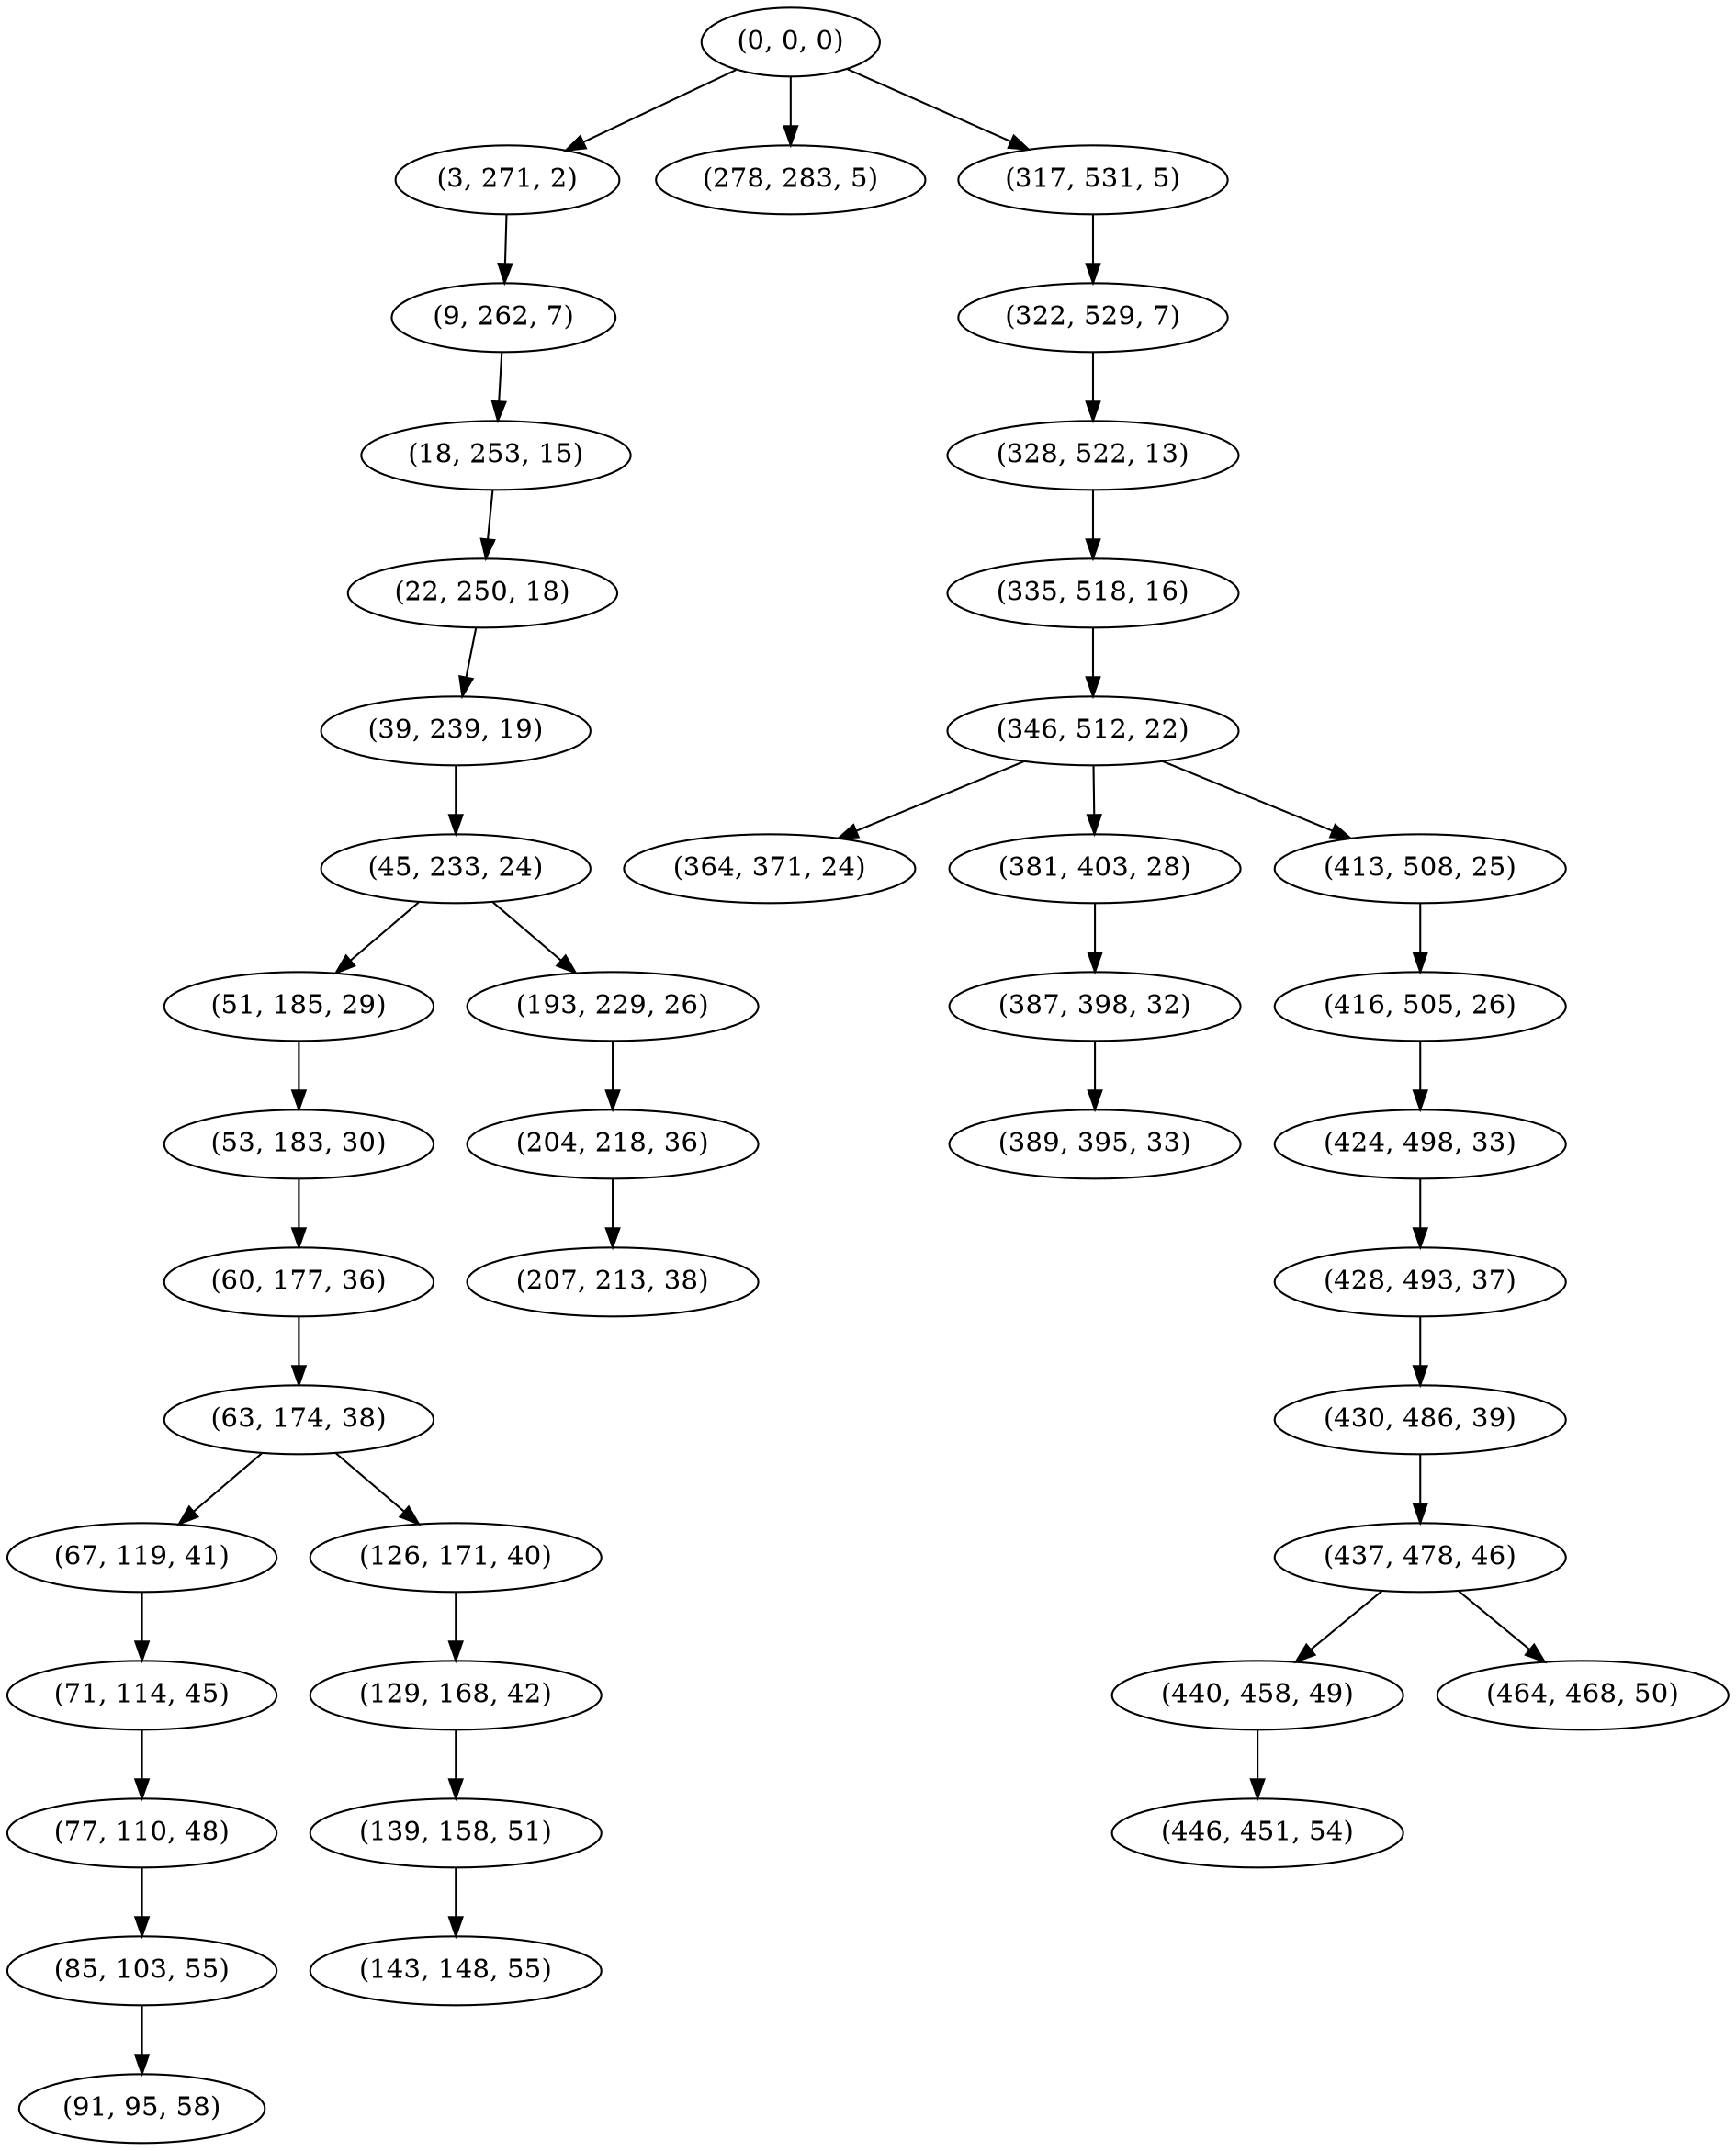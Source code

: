 digraph tree {
    "(0, 0, 0)";
    "(3, 271, 2)";
    "(9, 262, 7)";
    "(18, 253, 15)";
    "(22, 250, 18)";
    "(39, 239, 19)";
    "(45, 233, 24)";
    "(51, 185, 29)";
    "(53, 183, 30)";
    "(60, 177, 36)";
    "(63, 174, 38)";
    "(67, 119, 41)";
    "(71, 114, 45)";
    "(77, 110, 48)";
    "(85, 103, 55)";
    "(91, 95, 58)";
    "(126, 171, 40)";
    "(129, 168, 42)";
    "(139, 158, 51)";
    "(143, 148, 55)";
    "(193, 229, 26)";
    "(204, 218, 36)";
    "(207, 213, 38)";
    "(278, 283, 5)";
    "(317, 531, 5)";
    "(322, 529, 7)";
    "(328, 522, 13)";
    "(335, 518, 16)";
    "(346, 512, 22)";
    "(364, 371, 24)";
    "(381, 403, 28)";
    "(387, 398, 32)";
    "(389, 395, 33)";
    "(413, 508, 25)";
    "(416, 505, 26)";
    "(424, 498, 33)";
    "(428, 493, 37)";
    "(430, 486, 39)";
    "(437, 478, 46)";
    "(440, 458, 49)";
    "(446, 451, 54)";
    "(464, 468, 50)";
    "(0, 0, 0)" -> "(3, 271, 2)";
    "(0, 0, 0)" -> "(278, 283, 5)";
    "(0, 0, 0)" -> "(317, 531, 5)";
    "(3, 271, 2)" -> "(9, 262, 7)";
    "(9, 262, 7)" -> "(18, 253, 15)";
    "(18, 253, 15)" -> "(22, 250, 18)";
    "(22, 250, 18)" -> "(39, 239, 19)";
    "(39, 239, 19)" -> "(45, 233, 24)";
    "(45, 233, 24)" -> "(51, 185, 29)";
    "(45, 233, 24)" -> "(193, 229, 26)";
    "(51, 185, 29)" -> "(53, 183, 30)";
    "(53, 183, 30)" -> "(60, 177, 36)";
    "(60, 177, 36)" -> "(63, 174, 38)";
    "(63, 174, 38)" -> "(67, 119, 41)";
    "(63, 174, 38)" -> "(126, 171, 40)";
    "(67, 119, 41)" -> "(71, 114, 45)";
    "(71, 114, 45)" -> "(77, 110, 48)";
    "(77, 110, 48)" -> "(85, 103, 55)";
    "(85, 103, 55)" -> "(91, 95, 58)";
    "(126, 171, 40)" -> "(129, 168, 42)";
    "(129, 168, 42)" -> "(139, 158, 51)";
    "(139, 158, 51)" -> "(143, 148, 55)";
    "(193, 229, 26)" -> "(204, 218, 36)";
    "(204, 218, 36)" -> "(207, 213, 38)";
    "(317, 531, 5)" -> "(322, 529, 7)";
    "(322, 529, 7)" -> "(328, 522, 13)";
    "(328, 522, 13)" -> "(335, 518, 16)";
    "(335, 518, 16)" -> "(346, 512, 22)";
    "(346, 512, 22)" -> "(364, 371, 24)";
    "(346, 512, 22)" -> "(381, 403, 28)";
    "(346, 512, 22)" -> "(413, 508, 25)";
    "(381, 403, 28)" -> "(387, 398, 32)";
    "(387, 398, 32)" -> "(389, 395, 33)";
    "(413, 508, 25)" -> "(416, 505, 26)";
    "(416, 505, 26)" -> "(424, 498, 33)";
    "(424, 498, 33)" -> "(428, 493, 37)";
    "(428, 493, 37)" -> "(430, 486, 39)";
    "(430, 486, 39)" -> "(437, 478, 46)";
    "(437, 478, 46)" -> "(440, 458, 49)";
    "(437, 478, 46)" -> "(464, 468, 50)";
    "(440, 458, 49)" -> "(446, 451, 54)";
}
